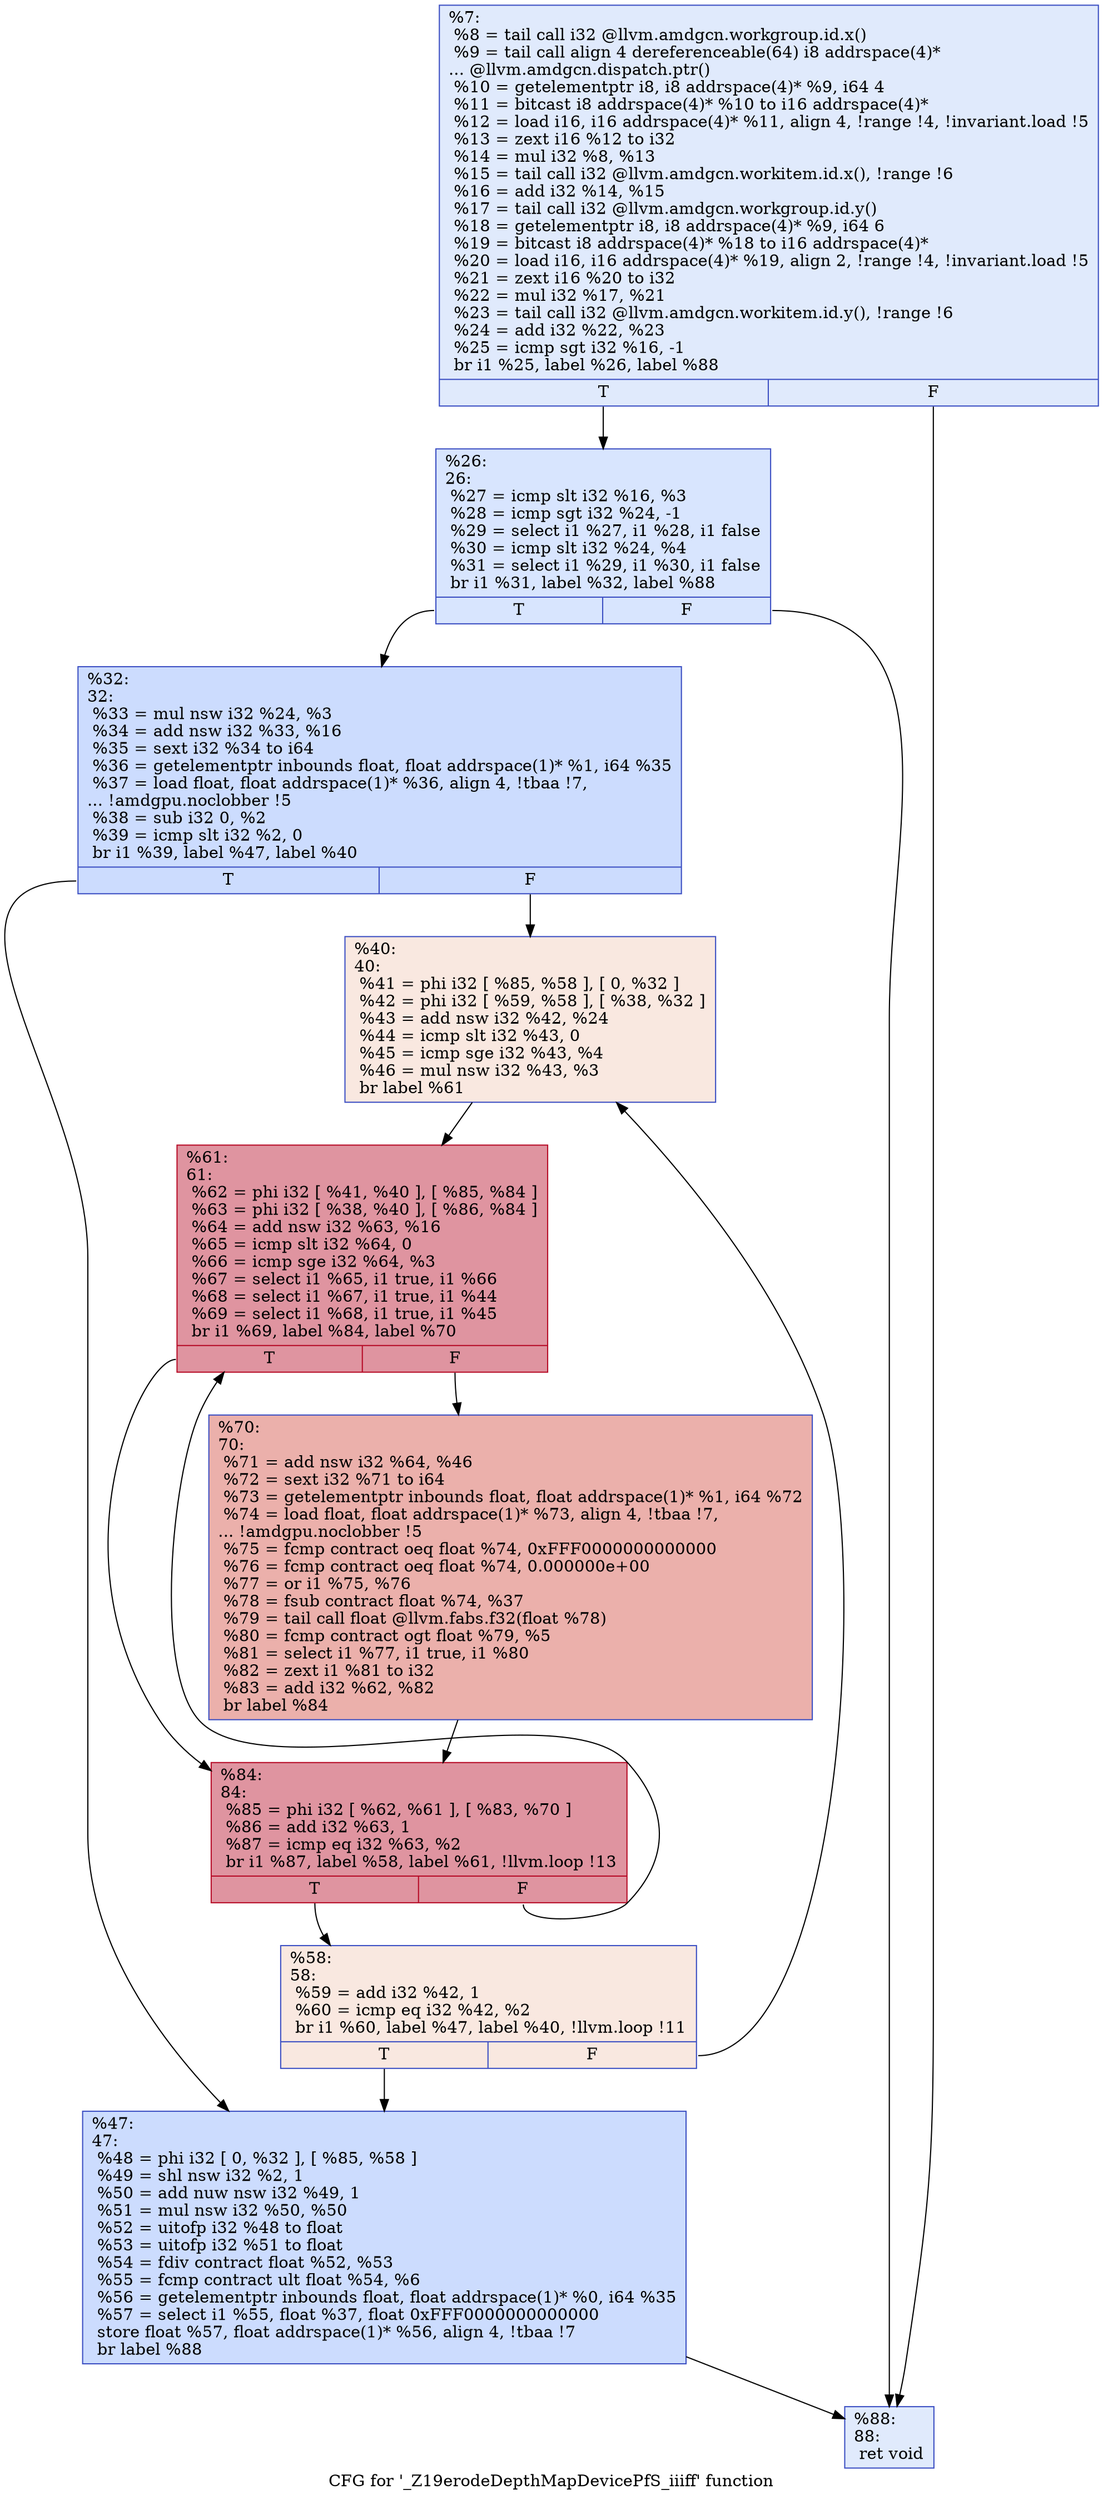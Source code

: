 digraph "CFG for '_Z19erodeDepthMapDevicePfS_iiiff' function" {
	label="CFG for '_Z19erodeDepthMapDevicePfS_iiiff' function";

	Node0x5bede70 [shape=record,color="#3d50c3ff", style=filled, fillcolor="#b9d0f970",label="{%7:\l  %8 = tail call i32 @llvm.amdgcn.workgroup.id.x()\l  %9 = tail call align 4 dereferenceable(64) i8 addrspace(4)*\l... @llvm.amdgcn.dispatch.ptr()\l  %10 = getelementptr i8, i8 addrspace(4)* %9, i64 4\l  %11 = bitcast i8 addrspace(4)* %10 to i16 addrspace(4)*\l  %12 = load i16, i16 addrspace(4)* %11, align 4, !range !4, !invariant.load !5\l  %13 = zext i16 %12 to i32\l  %14 = mul i32 %8, %13\l  %15 = tail call i32 @llvm.amdgcn.workitem.id.x(), !range !6\l  %16 = add i32 %14, %15\l  %17 = tail call i32 @llvm.amdgcn.workgroup.id.y()\l  %18 = getelementptr i8, i8 addrspace(4)* %9, i64 6\l  %19 = bitcast i8 addrspace(4)* %18 to i16 addrspace(4)*\l  %20 = load i16, i16 addrspace(4)* %19, align 2, !range !4, !invariant.load !5\l  %21 = zext i16 %20 to i32\l  %22 = mul i32 %17, %21\l  %23 = tail call i32 @llvm.amdgcn.workitem.id.y(), !range !6\l  %24 = add i32 %22, %23\l  %25 = icmp sgt i32 %16, -1\l  br i1 %25, label %26, label %88\l|{<s0>T|<s1>F}}"];
	Node0x5bede70:s0 -> Node0x5bf17c0;
	Node0x5bede70:s1 -> Node0x5bf1850;
	Node0x5bf17c0 [shape=record,color="#3d50c3ff", style=filled, fillcolor="#a7c5fe70",label="{%26:\l26:                                               \l  %27 = icmp slt i32 %16, %3\l  %28 = icmp sgt i32 %24, -1\l  %29 = select i1 %27, i1 %28, i1 false\l  %30 = icmp slt i32 %24, %4\l  %31 = select i1 %29, i1 %30, i1 false\l  br i1 %31, label %32, label %88\l|{<s0>T|<s1>F}}"];
	Node0x5bf17c0:s0 -> Node0x5bf1cd0;
	Node0x5bf17c0:s1 -> Node0x5bf1850;
	Node0x5bf1cd0 [shape=record,color="#3d50c3ff", style=filled, fillcolor="#8caffe70",label="{%32:\l32:                                               \l  %33 = mul nsw i32 %24, %3\l  %34 = add nsw i32 %33, %16\l  %35 = sext i32 %34 to i64\l  %36 = getelementptr inbounds float, float addrspace(1)* %1, i64 %35\l  %37 = load float, float addrspace(1)* %36, align 4, !tbaa !7,\l... !amdgpu.noclobber !5\l  %38 = sub i32 0, %2\l  %39 = icmp slt i32 %2, 0\l  br i1 %39, label %47, label %40\l|{<s0>T|<s1>F}}"];
	Node0x5bf1cd0:s0 -> Node0x5bf2450;
	Node0x5bf1cd0:s1 -> Node0x5bf24e0;
	Node0x5bf24e0 [shape=record,color="#3d50c3ff", style=filled, fillcolor="#f1ccb870",label="{%40:\l40:                                               \l  %41 = phi i32 [ %85, %58 ], [ 0, %32 ]\l  %42 = phi i32 [ %59, %58 ], [ %38, %32 ]\l  %43 = add nsw i32 %42, %24\l  %44 = icmp slt i32 %43, 0\l  %45 = icmp sge i32 %43, %4\l  %46 = mul nsw i32 %43, %3\l  br label %61\l}"];
	Node0x5bf24e0 -> Node0x5bf2af0;
	Node0x5bf2450 [shape=record,color="#3d50c3ff", style=filled, fillcolor="#8caffe70",label="{%47:\l47:                                               \l  %48 = phi i32 [ 0, %32 ], [ %85, %58 ]\l  %49 = shl nsw i32 %2, 1\l  %50 = add nuw nsw i32 %49, 1\l  %51 = mul nsw i32 %50, %50\l  %52 = uitofp i32 %48 to float\l  %53 = uitofp i32 %51 to float\l  %54 = fdiv contract float %52, %53\l  %55 = fcmp contract ult float %54, %6\l  %56 = getelementptr inbounds float, float addrspace(1)* %0, i64 %35\l  %57 = select i1 %55, float %37, float 0xFFF0000000000000\l  store float %57, float addrspace(1)* %56, align 4, !tbaa !7\l  br label %88\l}"];
	Node0x5bf2450 -> Node0x5bf1850;
	Node0x5bf2650 [shape=record,color="#3d50c3ff", style=filled, fillcolor="#f1ccb870",label="{%58:\l58:                                               \l  %59 = add i32 %42, 1\l  %60 = icmp eq i32 %42, %2\l  br i1 %60, label %47, label %40, !llvm.loop !11\l|{<s0>T|<s1>F}}"];
	Node0x5bf2650:s0 -> Node0x5bf2450;
	Node0x5bf2650:s1 -> Node0x5bf24e0;
	Node0x5bf2af0 [shape=record,color="#b70d28ff", style=filled, fillcolor="#b70d2870",label="{%61:\l61:                                               \l  %62 = phi i32 [ %41, %40 ], [ %85, %84 ]\l  %63 = phi i32 [ %38, %40 ], [ %86, %84 ]\l  %64 = add nsw i32 %63, %16\l  %65 = icmp slt i32 %64, 0\l  %66 = icmp sge i32 %64, %3\l  %67 = select i1 %65, i1 true, i1 %66\l  %68 = select i1 %67, i1 true, i1 %44\l  %69 = select i1 %68, i1 true, i1 %45\l  br i1 %69, label %84, label %70\l|{<s0>T|<s1>F}}"];
	Node0x5bf2af0:s0 -> Node0x5bf4580;
	Node0x5bf2af0:s1 -> Node0x5bf4d70;
	Node0x5bf4d70 [shape=record,color="#3d50c3ff", style=filled, fillcolor="#d24b4070",label="{%70:\l70:                                               \l  %71 = add nsw i32 %64, %46\l  %72 = sext i32 %71 to i64\l  %73 = getelementptr inbounds float, float addrspace(1)* %1, i64 %72\l  %74 = load float, float addrspace(1)* %73, align 4, !tbaa !7,\l... !amdgpu.noclobber !5\l  %75 = fcmp contract oeq float %74, 0xFFF0000000000000\l  %76 = fcmp contract oeq float %74, 0.000000e+00\l  %77 = or i1 %75, %76\l  %78 = fsub contract float %74, %37\l  %79 = tail call float @llvm.fabs.f32(float %78)\l  %80 = fcmp contract ogt float %79, %5\l  %81 = select i1 %77, i1 true, i1 %80\l  %82 = zext i1 %81 to i32\l  %83 = add i32 %62, %82\l  br label %84\l}"];
	Node0x5bf4d70 -> Node0x5bf4580;
	Node0x5bf4580 [shape=record,color="#b70d28ff", style=filled, fillcolor="#b70d2870",label="{%84:\l84:                                               \l  %85 = phi i32 [ %62, %61 ], [ %83, %70 ]\l  %86 = add i32 %63, 1\l  %87 = icmp eq i32 %63, %2\l  br i1 %87, label %58, label %61, !llvm.loop !13\l|{<s0>T|<s1>F}}"];
	Node0x5bf4580:s0 -> Node0x5bf2650;
	Node0x5bf4580:s1 -> Node0x5bf2af0;
	Node0x5bf1850 [shape=record,color="#3d50c3ff", style=filled, fillcolor="#b9d0f970",label="{%88:\l88:                                               \l  ret void\l}"];
}
